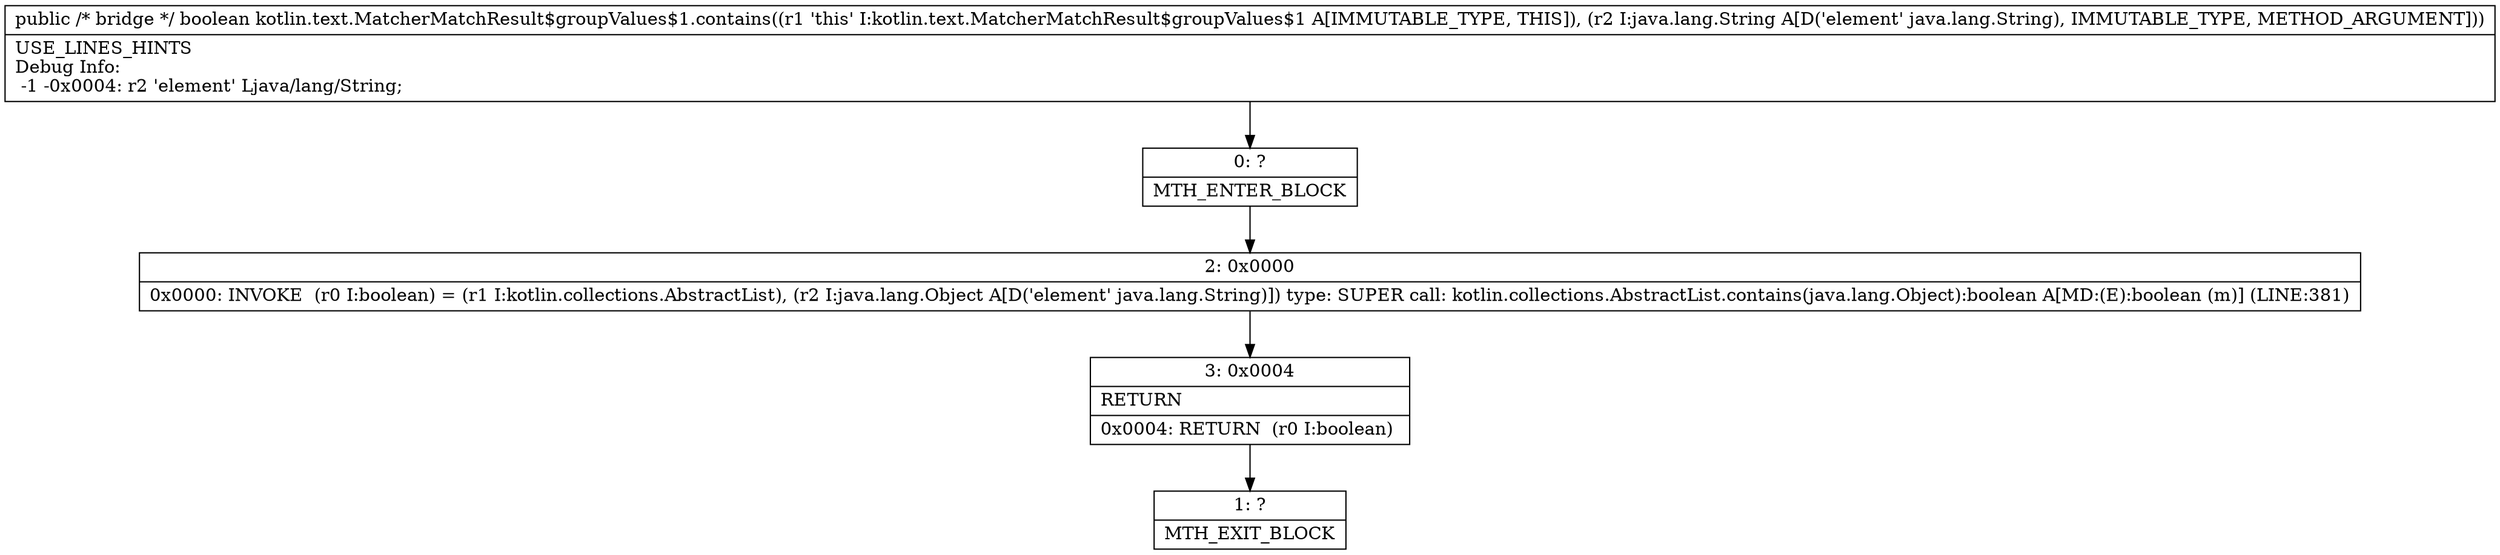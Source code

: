 digraph "CFG forkotlin.text.MatcherMatchResult$groupValues$1.contains(Ljava\/lang\/String;)Z" {
Node_0 [shape=record,label="{0\:\ ?|MTH_ENTER_BLOCK\l}"];
Node_2 [shape=record,label="{2\:\ 0x0000|0x0000: INVOKE  (r0 I:boolean) = (r1 I:kotlin.collections.AbstractList), (r2 I:java.lang.Object A[D('element' java.lang.String)]) type: SUPER call: kotlin.collections.AbstractList.contains(java.lang.Object):boolean A[MD:(E):boolean (m)] (LINE:381)\l}"];
Node_3 [shape=record,label="{3\:\ 0x0004|RETURN\l|0x0004: RETURN  (r0 I:boolean) \l}"];
Node_1 [shape=record,label="{1\:\ ?|MTH_EXIT_BLOCK\l}"];
MethodNode[shape=record,label="{public \/* bridge *\/ boolean kotlin.text.MatcherMatchResult$groupValues$1.contains((r1 'this' I:kotlin.text.MatcherMatchResult$groupValues$1 A[IMMUTABLE_TYPE, THIS]), (r2 I:java.lang.String A[D('element' java.lang.String), IMMUTABLE_TYPE, METHOD_ARGUMENT]))  | USE_LINES_HINTS\lDebug Info:\l  \-1 \-0x0004: r2 'element' Ljava\/lang\/String;\l}"];
MethodNode -> Node_0;Node_0 -> Node_2;
Node_2 -> Node_3;
Node_3 -> Node_1;
}

